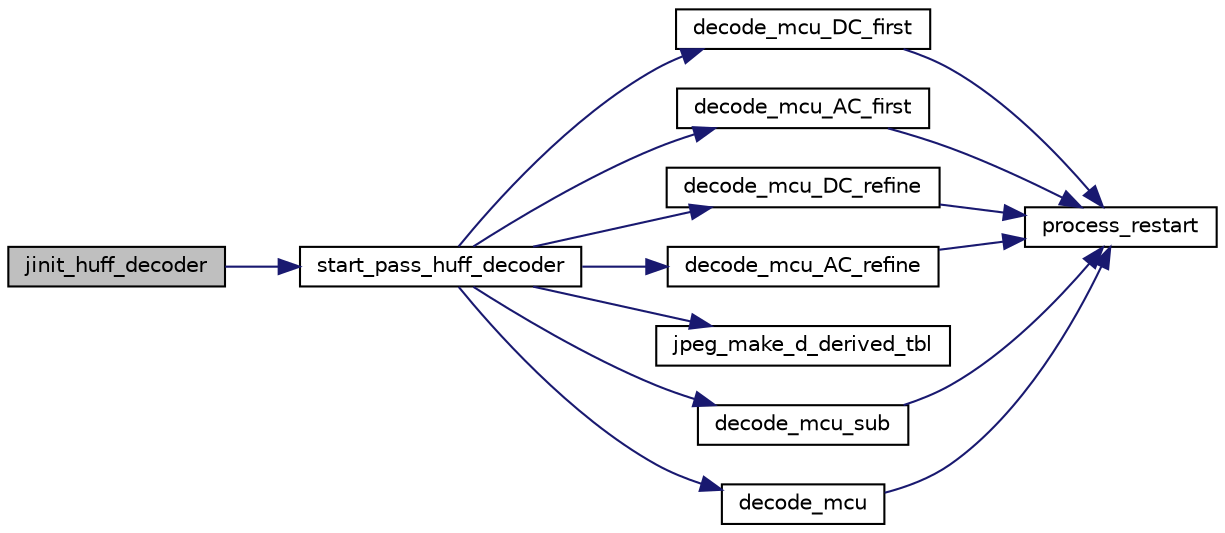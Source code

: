 digraph "jinit_huff_decoder"
{
 // LATEX_PDF_SIZE
  bgcolor="transparent";
  edge [fontname="Helvetica",fontsize="10",labelfontname="Helvetica",labelfontsize="10"];
  node [fontname="Helvetica",fontsize="10",shape=record];
  rankdir="LR";
  Node48 [label="jinit_huff_decoder",height=0.2,width=0.4,color="black", fillcolor="grey75", style="filled", fontcolor="black",tooltip=" "];
  Node48 -> Node49 [color="midnightblue",fontsize="10",style="solid"];
  Node49 [label="start_pass_huff_decoder",height=0.2,width=0.4,color="black",URL="$jdhuff_8c.html#ac8c2367c6fcbc37bf85ae308b9205957",tooltip=" "];
  Node49 -> Node50 [color="midnightblue",fontsize="10",style="solid"];
  Node50 [label="decode_mcu_DC_first",height=0.2,width=0.4,color="black",URL="$jdhuff_8c.html#adf4576c6a11f20f0e6c35f75360b7bd8",tooltip=" "];
  Node50 -> Node51 [color="midnightblue",fontsize="10",style="solid"];
  Node51 [label="process_restart",height=0.2,width=0.4,color="black",URL="$jdhuff_8c.html#a9f594784e210606fb76f5da9952b0be4",tooltip=" "];
  Node49 -> Node52 [color="midnightblue",fontsize="10",style="solid"];
  Node52 [label="decode_mcu_AC_first",height=0.2,width=0.4,color="black",URL="$jdhuff_8c.html#ad4da1be30d70095d4620fe1d03776c66",tooltip=" "];
  Node52 -> Node51 [color="midnightblue",fontsize="10",style="solid"];
  Node49 -> Node53 [color="midnightblue",fontsize="10",style="solid"];
  Node53 [label="decode_mcu_DC_refine",height=0.2,width=0.4,color="black",URL="$jdhuff_8c.html#a30a4512e18dab38c9a67c4e11a0cd0e2",tooltip=" "];
  Node53 -> Node51 [color="midnightblue",fontsize="10",style="solid"];
  Node49 -> Node54 [color="midnightblue",fontsize="10",style="solid"];
  Node54 [label="decode_mcu_AC_refine",height=0.2,width=0.4,color="black",URL="$jdhuff_8c.html#a59cafa3b859cdbd92dab64ccc402645f",tooltip=" "];
  Node54 -> Node51 [color="midnightblue",fontsize="10",style="solid"];
  Node49 -> Node55 [color="midnightblue",fontsize="10",style="solid"];
  Node55 [label="jpeg_make_d_derived_tbl",height=0.2,width=0.4,color="black",URL="$jdhuff_8c.html#acf14a3a5408a3bc212c5f14cee4f3efb",tooltip=" "];
  Node49 -> Node56 [color="midnightblue",fontsize="10",style="solid"];
  Node56 [label="decode_mcu_sub",height=0.2,width=0.4,color="black",URL="$jdhuff_8c.html#a75bcad57b022eb0e07d9f14f9fb0a265",tooltip=" "];
  Node56 -> Node51 [color="midnightblue",fontsize="10",style="solid"];
  Node49 -> Node57 [color="midnightblue",fontsize="10",style="solid"];
  Node57 [label="decode_mcu",height=0.2,width=0.4,color="black",URL="$jdhuff_8c.html#a35432ad418198722f261a1f66b745595",tooltip=" "];
  Node57 -> Node51 [color="midnightblue",fontsize="10",style="solid"];
}
